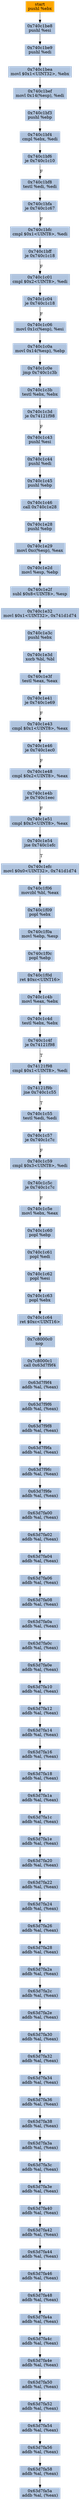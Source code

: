 digraph G {
node[shape=rectangle,style=filled,fillcolor=lightsteelblue,color=lightsteelblue]
bgcolor="transparent"
a0x740c1be7pushl_ebx[label="start\npushl %ebx",color="lightgrey",fillcolor="orange"];
a0x740c1be8pushl_esi[label="0x740c1be8\npushl %esi"];
a0x740c1be9pushl_edi[label="0x740c1be9\npushl %edi"];
a0x740c1beamovl_0x1UINT32_ebx[label="0x740c1bea\nmovl $0x1<UINT32>, %ebx"];
a0x740c1befmovl_0x14esp__edi[label="0x740c1bef\nmovl 0x14(%esp), %edi"];
a0x740c1bf3pushl_ebp[label="0x740c1bf3\npushl %ebp"];
a0x740c1bf4cmpl_ebx_edi[label="0x740c1bf4\ncmpl %ebx, %edi"];
a0x740c1bf6je_0x740c1c10[label="0x740c1bf6\nje 0x740c1c10"];
a0x740c1bf8testl_edi_edi[label="0x740c1bf8\ntestl %edi, %edi"];
a0x740c1bfaje_0x740c1c67[label="0x740c1bfa\nje 0x740c1c67"];
a0x740c1bfccmpl_0x1UINT8_edi[label="0x740c1bfc\ncmpl $0x1<UINT8>, %edi"];
a0x740c1bffje_0x740c1c18[label="0x740c1bff\nje 0x740c1c18"];
a0x740c1c01cmpl_0x2UINT8_edi[label="0x740c1c01\ncmpl $0x2<UINT8>, %edi"];
a0x740c1c04je_0x740c1c18[label="0x740c1c04\nje 0x740c1c18"];
a0x740c1c06movl_0x1cesp__esi[label="0x740c1c06\nmovl 0x1c(%esp), %esi"];
a0x740c1c0amovl_0x14esp__ebp[label="0x740c1c0a\nmovl 0x14(%esp), %ebp"];
a0x740c1c0ejmp_0x740c1c3b[label="0x740c1c0e\njmp 0x740c1c3b"];
a0x740c1c3btestl_ebx_ebx[label="0x740c1c3b\ntestl %ebx, %ebx"];
a0x740c1c3dje_0x74121f98[label="0x740c1c3d\nje 0x74121f98"];
a0x740c1c43pushl_esi[label="0x740c1c43\npushl %esi"];
a0x740c1c44pushl_edi[label="0x740c1c44\npushl %edi"];
a0x740c1c45pushl_ebp[label="0x740c1c45\npushl %ebp"];
a0x740c1c46call_0x740c1e28[label="0x740c1c46\ncall 0x740c1e28"];
a0x740c1e28pushl_ebp[label="0x740c1e28\npushl %ebp"];
a0x740c1e29movl_0xcesp__eax[label="0x740c1e29\nmovl 0xc(%esp), %eax"];
a0x740c1e2dmovl_esp_ebp[label="0x740c1e2d\nmovl %esp, %ebp"];
a0x740c1e2fsubl_0x8UINT8_esp[label="0x740c1e2f\nsubl $0x8<UINT8>, %esp"];
a0x740c1e32movl_0x1UINT32_0x741d1d74[label="0x740c1e32\nmovl $0x1<UINT32>, 0x741d1d74"];
a0x740c1e3cpushl_ebx[label="0x740c1e3c\npushl %ebx"];
a0x740c1e3dxorb_bl_bl[label="0x740c1e3d\nxorb %bl, %bl"];
a0x740c1e3ftestl_eax_eax[label="0x740c1e3f\ntestl %eax, %eax"];
a0x740c1e41je_0x740c1e69[label="0x740c1e41\nje 0x740c1e69"];
a0x740c1e43cmpl_0x1UINT8_eax[label="0x740c1e43\ncmpl $0x1<UINT8>, %eax"];
a0x740c1e46je_0x740c1ec0[label="0x740c1e46\nje 0x740c1ec0"];
a0x740c1e48cmpl_0x2UINT8_eax[label="0x740c1e48\ncmpl $0x2<UINT8>, %eax"];
a0x740c1e4bje_0x740c1eec[label="0x740c1e4b\nje 0x740c1eec"];
a0x740c1e51cmpl_0x3UINT8_eax[label="0x740c1e51\ncmpl $0x3<UINT8>, %eax"];
a0x740c1e54jne_0x740c1efc[label="0x740c1e54\njne 0x740c1efc"];
a0x740c1efcmovl_0x0UINT32_0x741d1d74[label="0x740c1efc\nmovl $0x0<UINT32>, 0x741d1d74"];
a0x740c1f06movzbl_bl_eax[label="0x740c1f06\nmovzbl %bl, %eax"];
a0x740c1f09popl_ebx[label="0x740c1f09\npopl %ebx"];
a0x740c1f0amovl_ebp_esp[label="0x740c1f0a\nmovl %ebp, %esp"];
a0x740c1f0cpopl_ebp[label="0x740c1f0c\npopl %ebp"];
a0x740c1f0dret_0xcUINT16[label="0x740c1f0d\nret $0xc<UINT16>"];
a0x740c1c4bmovl_eax_ebx[label="0x740c1c4b\nmovl %eax, %ebx"];
a0x740c1c4dtestl_ebx_ebx[label="0x740c1c4d\ntestl %ebx, %ebx"];
a0x740c1c4fje_0x74121f98[label="0x740c1c4f\nje 0x74121f98"];
a0x74121f98cmpl_0x1UINT8_edi[label="0x74121f98\ncmpl $0x1<UINT8>, %edi"];
a0x74121f9bjne_0x740c1c55[label="0x74121f9b\njne 0x740c1c55"];
a0x740c1c55testl_edi_edi[label="0x740c1c55\ntestl %edi, %edi"];
a0x740c1c57je_0x740c1c7c[label="0x740c1c57\nje 0x740c1c7c"];
a0x740c1c59cmpl_0x3UINT8_edi[label="0x740c1c59\ncmpl $0x3<UINT8>, %edi"];
a0x740c1c5cje_0x740c1c7c[label="0x740c1c5c\nje 0x740c1c7c"];
a0x740c1c5emovl_ebx_eax[label="0x740c1c5e\nmovl %ebx, %eax"];
a0x740c1c60popl_ebp[label="0x740c1c60\npopl %ebp"];
a0x740c1c61popl_edi[label="0x740c1c61\npopl %edi"];
a0x740c1c62popl_esi[label="0x740c1c62\npopl %esi"];
a0x740c1c63popl_ebx[label="0x740c1c63\npopl %ebx"];
a0x740c1c64ret_0xcUINT16[label="0x740c1c64\nret $0xc<UINT16>"];
a0x7c8000c0nop_[label="0x7c8000c0\nnop "];
a0x7c8000c1call_0x63d7f9f4[label="0x7c8000c1\ncall 0x63d7f9f4"];
a0x63d7f9f4addb_al_eax_[label="0x63d7f9f4\naddb %al, (%eax)"];
a0x63d7f9f6addb_al_eax_[label="0x63d7f9f6\naddb %al, (%eax)"];
a0x63d7f9f8addb_al_eax_[label="0x63d7f9f8\naddb %al, (%eax)"];
a0x63d7f9faaddb_al_eax_[label="0x63d7f9fa\naddb %al, (%eax)"];
a0x63d7f9fcaddb_al_eax_[label="0x63d7f9fc\naddb %al, (%eax)"];
a0x63d7f9feaddb_al_eax_[label="0x63d7f9fe\naddb %al, (%eax)"];
a0x63d7fa00addb_al_eax_[label="0x63d7fa00\naddb %al, (%eax)"];
a0x63d7fa02addb_al_eax_[label="0x63d7fa02\naddb %al, (%eax)"];
a0x63d7fa04addb_al_eax_[label="0x63d7fa04\naddb %al, (%eax)"];
a0x63d7fa06addb_al_eax_[label="0x63d7fa06\naddb %al, (%eax)"];
a0x63d7fa08addb_al_eax_[label="0x63d7fa08\naddb %al, (%eax)"];
a0x63d7fa0aaddb_al_eax_[label="0x63d7fa0a\naddb %al, (%eax)"];
a0x63d7fa0caddb_al_eax_[label="0x63d7fa0c\naddb %al, (%eax)"];
a0x63d7fa0eaddb_al_eax_[label="0x63d7fa0e\naddb %al, (%eax)"];
a0x63d7fa10addb_al_eax_[label="0x63d7fa10\naddb %al, (%eax)"];
a0x63d7fa12addb_al_eax_[label="0x63d7fa12\naddb %al, (%eax)"];
a0x63d7fa14addb_al_eax_[label="0x63d7fa14\naddb %al, (%eax)"];
a0x63d7fa16addb_al_eax_[label="0x63d7fa16\naddb %al, (%eax)"];
a0x63d7fa18addb_al_eax_[label="0x63d7fa18\naddb %al, (%eax)"];
a0x63d7fa1aaddb_al_eax_[label="0x63d7fa1a\naddb %al, (%eax)"];
a0x63d7fa1caddb_al_eax_[label="0x63d7fa1c\naddb %al, (%eax)"];
a0x63d7fa1eaddb_al_eax_[label="0x63d7fa1e\naddb %al, (%eax)"];
a0x63d7fa20addb_al_eax_[label="0x63d7fa20\naddb %al, (%eax)"];
a0x63d7fa22addb_al_eax_[label="0x63d7fa22\naddb %al, (%eax)"];
a0x63d7fa24addb_al_eax_[label="0x63d7fa24\naddb %al, (%eax)"];
a0x63d7fa26addb_al_eax_[label="0x63d7fa26\naddb %al, (%eax)"];
a0x63d7fa28addb_al_eax_[label="0x63d7fa28\naddb %al, (%eax)"];
a0x63d7fa2aaddb_al_eax_[label="0x63d7fa2a\naddb %al, (%eax)"];
a0x63d7fa2caddb_al_eax_[label="0x63d7fa2c\naddb %al, (%eax)"];
a0x63d7fa2eaddb_al_eax_[label="0x63d7fa2e\naddb %al, (%eax)"];
a0x63d7fa30addb_al_eax_[label="0x63d7fa30\naddb %al, (%eax)"];
a0x63d7fa32addb_al_eax_[label="0x63d7fa32\naddb %al, (%eax)"];
a0x63d7fa34addb_al_eax_[label="0x63d7fa34\naddb %al, (%eax)"];
a0x63d7fa36addb_al_eax_[label="0x63d7fa36\naddb %al, (%eax)"];
a0x63d7fa38addb_al_eax_[label="0x63d7fa38\naddb %al, (%eax)"];
a0x63d7fa3aaddb_al_eax_[label="0x63d7fa3a\naddb %al, (%eax)"];
a0x63d7fa3caddb_al_eax_[label="0x63d7fa3c\naddb %al, (%eax)"];
a0x63d7fa3eaddb_al_eax_[label="0x63d7fa3e\naddb %al, (%eax)"];
a0x63d7fa40addb_al_eax_[label="0x63d7fa40\naddb %al, (%eax)"];
a0x63d7fa42addb_al_eax_[label="0x63d7fa42\naddb %al, (%eax)"];
a0x63d7fa44addb_al_eax_[label="0x63d7fa44\naddb %al, (%eax)"];
a0x63d7fa46addb_al_eax_[label="0x63d7fa46\naddb %al, (%eax)"];
a0x63d7fa48addb_al_eax_[label="0x63d7fa48\naddb %al, (%eax)"];
a0x63d7fa4aaddb_al_eax_[label="0x63d7fa4a\naddb %al, (%eax)"];
a0x63d7fa4caddb_al_eax_[label="0x63d7fa4c\naddb %al, (%eax)"];
a0x63d7fa4eaddb_al_eax_[label="0x63d7fa4e\naddb %al, (%eax)"];
a0x63d7fa50addb_al_eax_[label="0x63d7fa50\naddb %al, (%eax)"];
a0x63d7fa52addb_al_eax_[label="0x63d7fa52\naddb %al, (%eax)"];
a0x63d7fa54addb_al_eax_[label="0x63d7fa54\naddb %al, (%eax)"];
a0x63d7fa56addb_al_eax_[label="0x63d7fa56\naddb %al, (%eax)"];
a0x63d7fa58addb_al_eax_[label="0x63d7fa58\naddb %al, (%eax)"];
a0x63d7fa5aaddb_al_eax_[label="0x63d7fa5a\naddb %al, (%eax)"];
a0x740c1be7pushl_ebx -> a0x740c1be8pushl_esi [color="#000000"];
a0x740c1be8pushl_esi -> a0x740c1be9pushl_edi [color="#000000"];
a0x740c1be9pushl_edi -> a0x740c1beamovl_0x1UINT32_ebx [color="#000000"];
a0x740c1beamovl_0x1UINT32_ebx -> a0x740c1befmovl_0x14esp__edi [color="#000000"];
a0x740c1befmovl_0x14esp__edi -> a0x740c1bf3pushl_ebp [color="#000000"];
a0x740c1bf3pushl_ebp -> a0x740c1bf4cmpl_ebx_edi [color="#000000"];
a0x740c1bf4cmpl_ebx_edi -> a0x740c1bf6je_0x740c1c10 [color="#000000"];
a0x740c1bf6je_0x740c1c10 -> a0x740c1bf8testl_edi_edi [color="#000000",label="F"];
a0x740c1bf8testl_edi_edi -> a0x740c1bfaje_0x740c1c67 [color="#000000"];
a0x740c1bfaje_0x740c1c67 -> a0x740c1bfccmpl_0x1UINT8_edi [color="#000000",label="F"];
a0x740c1bfccmpl_0x1UINT8_edi -> a0x740c1bffje_0x740c1c18 [color="#000000"];
a0x740c1bffje_0x740c1c18 -> a0x740c1c01cmpl_0x2UINT8_edi [color="#000000",label="F"];
a0x740c1c01cmpl_0x2UINT8_edi -> a0x740c1c04je_0x740c1c18 [color="#000000"];
a0x740c1c04je_0x740c1c18 -> a0x740c1c06movl_0x1cesp__esi [color="#000000",label="F"];
a0x740c1c06movl_0x1cesp__esi -> a0x740c1c0amovl_0x14esp__ebp [color="#000000"];
a0x740c1c0amovl_0x14esp__ebp -> a0x740c1c0ejmp_0x740c1c3b [color="#000000"];
a0x740c1c0ejmp_0x740c1c3b -> a0x740c1c3btestl_ebx_ebx [color="#000000"];
a0x740c1c3btestl_ebx_ebx -> a0x740c1c3dje_0x74121f98 [color="#000000"];
a0x740c1c3dje_0x74121f98 -> a0x740c1c43pushl_esi [color="#000000",label="F"];
a0x740c1c43pushl_esi -> a0x740c1c44pushl_edi [color="#000000"];
a0x740c1c44pushl_edi -> a0x740c1c45pushl_ebp [color="#000000"];
a0x740c1c45pushl_ebp -> a0x740c1c46call_0x740c1e28 [color="#000000"];
a0x740c1c46call_0x740c1e28 -> a0x740c1e28pushl_ebp [color="#000000"];
a0x740c1e28pushl_ebp -> a0x740c1e29movl_0xcesp__eax [color="#000000"];
a0x740c1e29movl_0xcesp__eax -> a0x740c1e2dmovl_esp_ebp [color="#000000"];
a0x740c1e2dmovl_esp_ebp -> a0x740c1e2fsubl_0x8UINT8_esp [color="#000000"];
a0x740c1e2fsubl_0x8UINT8_esp -> a0x740c1e32movl_0x1UINT32_0x741d1d74 [color="#000000"];
a0x740c1e32movl_0x1UINT32_0x741d1d74 -> a0x740c1e3cpushl_ebx [color="#000000"];
a0x740c1e3cpushl_ebx -> a0x740c1e3dxorb_bl_bl [color="#000000"];
a0x740c1e3dxorb_bl_bl -> a0x740c1e3ftestl_eax_eax [color="#000000"];
a0x740c1e3ftestl_eax_eax -> a0x740c1e41je_0x740c1e69 [color="#000000"];
a0x740c1e41je_0x740c1e69 -> a0x740c1e43cmpl_0x1UINT8_eax [color="#000000",label="F"];
a0x740c1e43cmpl_0x1UINT8_eax -> a0x740c1e46je_0x740c1ec0 [color="#000000"];
a0x740c1e46je_0x740c1ec0 -> a0x740c1e48cmpl_0x2UINT8_eax [color="#000000",label="F"];
a0x740c1e48cmpl_0x2UINT8_eax -> a0x740c1e4bje_0x740c1eec [color="#000000"];
a0x740c1e4bje_0x740c1eec -> a0x740c1e51cmpl_0x3UINT8_eax [color="#000000",label="F"];
a0x740c1e51cmpl_0x3UINT8_eax -> a0x740c1e54jne_0x740c1efc [color="#000000"];
a0x740c1e54jne_0x740c1efc -> a0x740c1efcmovl_0x0UINT32_0x741d1d74 [color="#000000",label="T"];
a0x740c1efcmovl_0x0UINT32_0x741d1d74 -> a0x740c1f06movzbl_bl_eax [color="#000000"];
a0x740c1f06movzbl_bl_eax -> a0x740c1f09popl_ebx [color="#000000"];
a0x740c1f09popl_ebx -> a0x740c1f0amovl_ebp_esp [color="#000000"];
a0x740c1f0amovl_ebp_esp -> a0x740c1f0cpopl_ebp [color="#000000"];
a0x740c1f0cpopl_ebp -> a0x740c1f0dret_0xcUINT16 [color="#000000"];
a0x740c1f0dret_0xcUINT16 -> a0x740c1c4bmovl_eax_ebx [color="#000000"];
a0x740c1c4bmovl_eax_ebx -> a0x740c1c4dtestl_ebx_ebx [color="#000000"];
a0x740c1c4dtestl_ebx_ebx -> a0x740c1c4fje_0x74121f98 [color="#000000"];
a0x740c1c4fje_0x74121f98 -> a0x74121f98cmpl_0x1UINT8_edi [color="#000000",label="T"];
a0x74121f98cmpl_0x1UINT8_edi -> a0x74121f9bjne_0x740c1c55 [color="#000000"];
a0x74121f9bjne_0x740c1c55 -> a0x740c1c55testl_edi_edi [color="#000000",label="T"];
a0x740c1c55testl_edi_edi -> a0x740c1c57je_0x740c1c7c [color="#000000"];
a0x740c1c57je_0x740c1c7c -> a0x740c1c59cmpl_0x3UINT8_edi [color="#000000",label="F"];
a0x740c1c59cmpl_0x3UINT8_edi -> a0x740c1c5cje_0x740c1c7c [color="#000000"];
a0x740c1c5cje_0x740c1c7c -> a0x740c1c5emovl_ebx_eax [color="#000000",label="F"];
a0x740c1c5emovl_ebx_eax -> a0x740c1c60popl_ebp [color="#000000"];
a0x740c1c60popl_ebp -> a0x740c1c61popl_edi [color="#000000"];
a0x740c1c61popl_edi -> a0x740c1c62popl_esi [color="#000000"];
a0x740c1c62popl_esi -> a0x740c1c63popl_ebx [color="#000000"];
a0x740c1c63popl_ebx -> a0x740c1c64ret_0xcUINT16 [color="#000000"];
a0x740c1c64ret_0xcUINT16 -> a0x7c8000c0nop_ [color="#000000"];
a0x7c8000c0nop_ -> a0x7c8000c1call_0x63d7f9f4 [color="#000000"];
a0x7c8000c1call_0x63d7f9f4 -> a0x63d7f9f4addb_al_eax_ [color="#000000"];
a0x63d7f9f4addb_al_eax_ -> a0x63d7f9f6addb_al_eax_ [color="#000000"];
a0x63d7f9f6addb_al_eax_ -> a0x63d7f9f8addb_al_eax_ [color="#000000"];
a0x63d7f9f8addb_al_eax_ -> a0x63d7f9faaddb_al_eax_ [color="#000000"];
a0x63d7f9faaddb_al_eax_ -> a0x63d7f9fcaddb_al_eax_ [color="#000000"];
a0x63d7f9fcaddb_al_eax_ -> a0x63d7f9feaddb_al_eax_ [color="#000000"];
a0x63d7f9feaddb_al_eax_ -> a0x63d7fa00addb_al_eax_ [color="#000000"];
a0x63d7fa00addb_al_eax_ -> a0x63d7fa02addb_al_eax_ [color="#000000"];
a0x63d7fa02addb_al_eax_ -> a0x63d7fa04addb_al_eax_ [color="#000000"];
a0x63d7fa04addb_al_eax_ -> a0x63d7fa06addb_al_eax_ [color="#000000"];
a0x63d7fa06addb_al_eax_ -> a0x63d7fa08addb_al_eax_ [color="#000000"];
a0x63d7fa08addb_al_eax_ -> a0x63d7fa0aaddb_al_eax_ [color="#000000"];
a0x63d7fa0aaddb_al_eax_ -> a0x63d7fa0caddb_al_eax_ [color="#000000"];
a0x63d7fa0caddb_al_eax_ -> a0x63d7fa0eaddb_al_eax_ [color="#000000"];
a0x63d7fa0eaddb_al_eax_ -> a0x63d7fa10addb_al_eax_ [color="#000000"];
a0x63d7fa10addb_al_eax_ -> a0x63d7fa12addb_al_eax_ [color="#000000"];
a0x63d7fa12addb_al_eax_ -> a0x63d7fa14addb_al_eax_ [color="#000000"];
a0x63d7fa14addb_al_eax_ -> a0x63d7fa16addb_al_eax_ [color="#000000"];
a0x63d7fa16addb_al_eax_ -> a0x63d7fa18addb_al_eax_ [color="#000000"];
a0x63d7fa18addb_al_eax_ -> a0x63d7fa1aaddb_al_eax_ [color="#000000"];
a0x63d7fa1aaddb_al_eax_ -> a0x63d7fa1caddb_al_eax_ [color="#000000"];
a0x63d7fa1caddb_al_eax_ -> a0x63d7fa1eaddb_al_eax_ [color="#000000"];
a0x63d7fa1eaddb_al_eax_ -> a0x63d7fa20addb_al_eax_ [color="#000000"];
a0x63d7fa20addb_al_eax_ -> a0x63d7fa22addb_al_eax_ [color="#000000"];
a0x63d7fa22addb_al_eax_ -> a0x63d7fa24addb_al_eax_ [color="#000000"];
a0x63d7fa24addb_al_eax_ -> a0x63d7fa26addb_al_eax_ [color="#000000"];
a0x63d7fa26addb_al_eax_ -> a0x63d7fa28addb_al_eax_ [color="#000000"];
a0x63d7fa28addb_al_eax_ -> a0x63d7fa2aaddb_al_eax_ [color="#000000"];
a0x63d7fa2aaddb_al_eax_ -> a0x63d7fa2caddb_al_eax_ [color="#000000"];
a0x63d7fa2caddb_al_eax_ -> a0x63d7fa2eaddb_al_eax_ [color="#000000"];
a0x63d7fa2eaddb_al_eax_ -> a0x63d7fa30addb_al_eax_ [color="#000000"];
a0x63d7fa30addb_al_eax_ -> a0x63d7fa32addb_al_eax_ [color="#000000"];
a0x63d7fa32addb_al_eax_ -> a0x63d7fa34addb_al_eax_ [color="#000000"];
a0x63d7fa34addb_al_eax_ -> a0x63d7fa36addb_al_eax_ [color="#000000"];
a0x63d7fa36addb_al_eax_ -> a0x63d7fa38addb_al_eax_ [color="#000000"];
a0x63d7fa38addb_al_eax_ -> a0x63d7fa3aaddb_al_eax_ [color="#000000"];
a0x63d7fa3aaddb_al_eax_ -> a0x63d7fa3caddb_al_eax_ [color="#000000"];
a0x63d7fa3caddb_al_eax_ -> a0x63d7fa3eaddb_al_eax_ [color="#000000"];
a0x63d7fa3eaddb_al_eax_ -> a0x63d7fa40addb_al_eax_ [color="#000000"];
a0x63d7fa40addb_al_eax_ -> a0x63d7fa42addb_al_eax_ [color="#000000"];
a0x63d7fa42addb_al_eax_ -> a0x63d7fa44addb_al_eax_ [color="#000000"];
a0x63d7fa44addb_al_eax_ -> a0x63d7fa46addb_al_eax_ [color="#000000"];
a0x63d7fa46addb_al_eax_ -> a0x63d7fa48addb_al_eax_ [color="#000000"];
a0x63d7fa48addb_al_eax_ -> a0x63d7fa4aaddb_al_eax_ [color="#000000"];
a0x63d7fa4aaddb_al_eax_ -> a0x63d7fa4caddb_al_eax_ [color="#000000"];
a0x63d7fa4caddb_al_eax_ -> a0x63d7fa4eaddb_al_eax_ [color="#000000"];
a0x63d7fa4eaddb_al_eax_ -> a0x63d7fa50addb_al_eax_ [color="#000000"];
a0x63d7fa50addb_al_eax_ -> a0x63d7fa52addb_al_eax_ [color="#000000"];
a0x63d7fa52addb_al_eax_ -> a0x63d7fa54addb_al_eax_ [color="#000000"];
a0x63d7fa54addb_al_eax_ -> a0x63d7fa56addb_al_eax_ [color="#000000"];
a0x63d7fa56addb_al_eax_ -> a0x63d7fa58addb_al_eax_ [color="#000000"];
a0x63d7fa58addb_al_eax_ -> a0x63d7fa5aaddb_al_eax_ [color="#000000"];
}
